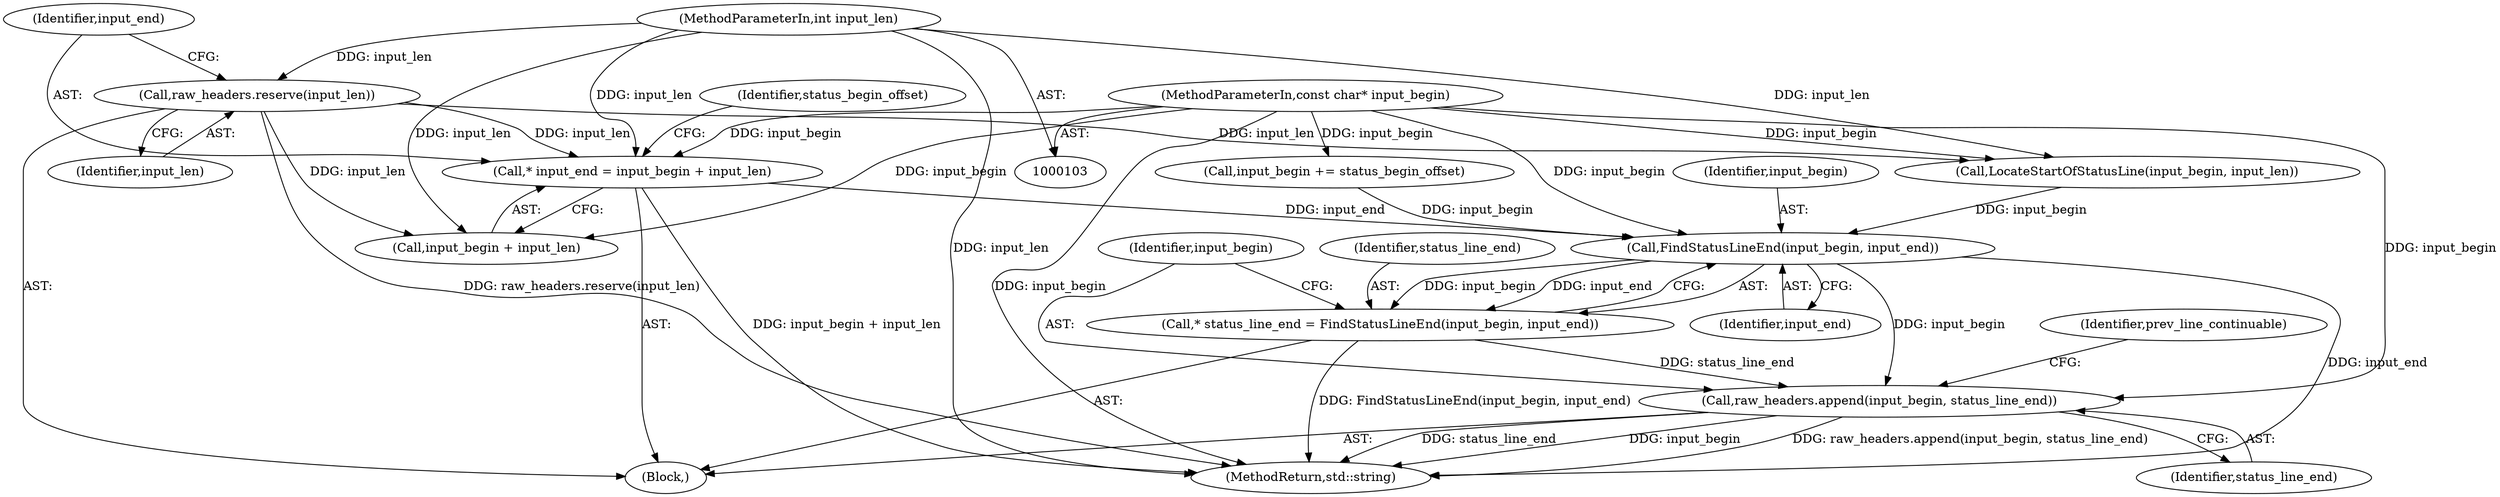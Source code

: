 digraph "0_Chrome_2bcaf4649c1d495072967ea454e8c16dce044705_1@integer" {
"1000111" [label="(Call,* input_end = input_begin + input_len)"];
"1000104" [label="(MethodParameterIn,const char* input_begin)"];
"1000108" [label="(Call,raw_headers.reserve(input_len))"];
"1000105" [label="(MethodParameterIn,int input_len)"];
"1000133" [label="(Call,FindStatusLineEnd(input_begin, input_end))"];
"1000131" [label="(Call,* status_line_end = FindStatusLineEnd(input_begin, input_end))"];
"1000136" [label="(Call,raw_headers.append(input_begin, status_line_end))"];
"1000109" [label="(Identifier,input_len)"];
"1000112" [label="(Identifier,input_end)"];
"1000131" [label="(Call,* status_line_end = FindStatusLineEnd(input_begin, input_end))"];
"1000136" [label="(Call,raw_headers.append(input_begin, status_line_end))"];
"1000119" [label="(Call,LocateStartOfStatusLine(input_begin, input_len))"];
"1000111" [label="(Call,* input_end = input_begin + input_len)"];
"1000138" [label="(Identifier,status_line_end)"];
"1000105" [label="(MethodParameterIn,int input_len)"];
"1000133" [label="(Call,FindStatusLineEnd(input_begin, input_end))"];
"1000137" [label="(Identifier,input_begin)"];
"1000142" [label="(Identifier,prev_line_continuable)"];
"1000197" [label="(MethodReturn,std::string)"];
"1000118" [label="(Identifier,status_begin_offset)"];
"1000104" [label="(MethodParameterIn,const char* input_begin)"];
"1000127" [label="(Call,input_begin += status_begin_offset)"];
"1000106" [label="(Block,)"];
"1000113" [label="(Call,input_begin + input_len)"];
"1000134" [label="(Identifier,input_begin)"];
"1000135" [label="(Identifier,input_end)"];
"1000132" [label="(Identifier,status_line_end)"];
"1000108" [label="(Call,raw_headers.reserve(input_len))"];
"1000111" -> "1000106"  [label="AST: "];
"1000111" -> "1000113"  [label="CFG: "];
"1000112" -> "1000111"  [label="AST: "];
"1000113" -> "1000111"  [label="AST: "];
"1000118" -> "1000111"  [label="CFG: "];
"1000111" -> "1000197"  [label="DDG: input_begin + input_len"];
"1000104" -> "1000111"  [label="DDG: input_begin"];
"1000108" -> "1000111"  [label="DDG: input_len"];
"1000105" -> "1000111"  [label="DDG: input_len"];
"1000111" -> "1000133"  [label="DDG: input_end"];
"1000104" -> "1000103"  [label="AST: "];
"1000104" -> "1000197"  [label="DDG: input_begin"];
"1000104" -> "1000113"  [label="DDG: input_begin"];
"1000104" -> "1000119"  [label="DDG: input_begin"];
"1000104" -> "1000127"  [label="DDG: input_begin"];
"1000104" -> "1000133"  [label="DDG: input_begin"];
"1000104" -> "1000136"  [label="DDG: input_begin"];
"1000108" -> "1000106"  [label="AST: "];
"1000108" -> "1000109"  [label="CFG: "];
"1000109" -> "1000108"  [label="AST: "];
"1000112" -> "1000108"  [label="CFG: "];
"1000108" -> "1000197"  [label="DDG: raw_headers.reserve(input_len)"];
"1000105" -> "1000108"  [label="DDG: input_len"];
"1000108" -> "1000113"  [label="DDG: input_len"];
"1000108" -> "1000119"  [label="DDG: input_len"];
"1000105" -> "1000103"  [label="AST: "];
"1000105" -> "1000197"  [label="DDG: input_len"];
"1000105" -> "1000113"  [label="DDG: input_len"];
"1000105" -> "1000119"  [label="DDG: input_len"];
"1000133" -> "1000131"  [label="AST: "];
"1000133" -> "1000135"  [label="CFG: "];
"1000134" -> "1000133"  [label="AST: "];
"1000135" -> "1000133"  [label="AST: "];
"1000131" -> "1000133"  [label="CFG: "];
"1000133" -> "1000197"  [label="DDG: input_end"];
"1000133" -> "1000131"  [label="DDG: input_begin"];
"1000133" -> "1000131"  [label="DDG: input_end"];
"1000119" -> "1000133"  [label="DDG: input_begin"];
"1000127" -> "1000133"  [label="DDG: input_begin"];
"1000133" -> "1000136"  [label="DDG: input_begin"];
"1000131" -> "1000106"  [label="AST: "];
"1000132" -> "1000131"  [label="AST: "];
"1000137" -> "1000131"  [label="CFG: "];
"1000131" -> "1000197"  [label="DDG: FindStatusLineEnd(input_begin, input_end)"];
"1000131" -> "1000136"  [label="DDG: status_line_end"];
"1000136" -> "1000106"  [label="AST: "];
"1000136" -> "1000138"  [label="CFG: "];
"1000137" -> "1000136"  [label="AST: "];
"1000138" -> "1000136"  [label="AST: "];
"1000142" -> "1000136"  [label="CFG: "];
"1000136" -> "1000197"  [label="DDG: input_begin"];
"1000136" -> "1000197"  [label="DDG: raw_headers.append(input_begin, status_line_end)"];
"1000136" -> "1000197"  [label="DDG: status_line_end"];
}
